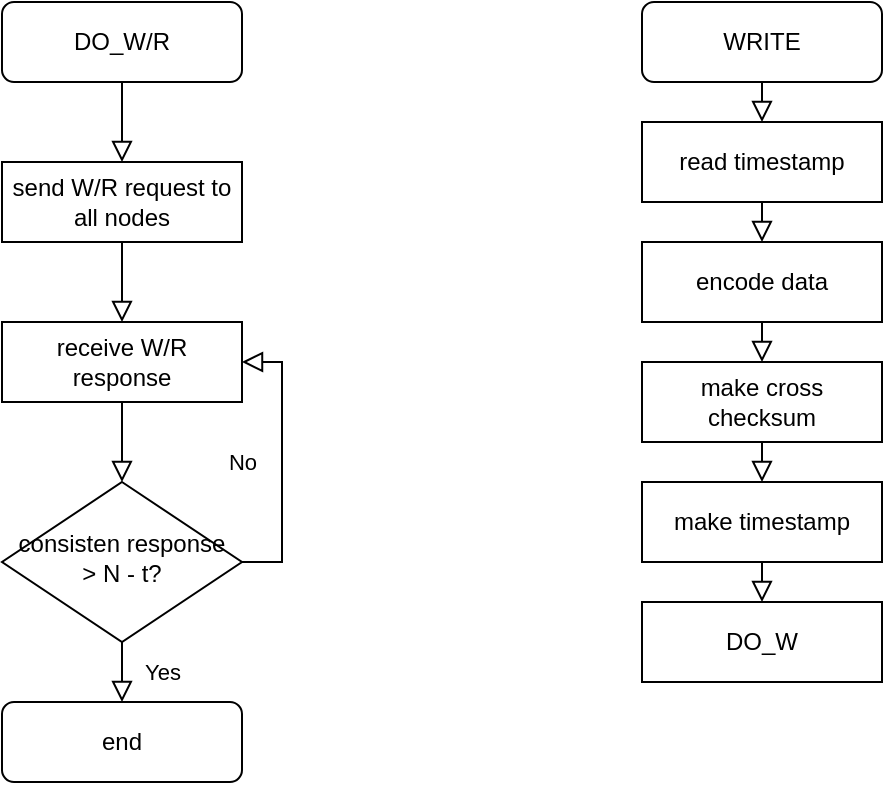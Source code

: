 <mxfile version="20.8.22" type="github">
  <diagram id="C5RBs43oDa-KdzZeNtuy" name="Page-1">
    <mxGraphModel dx="1075" dy="478" grid="1" gridSize="10" guides="1" tooltips="1" connect="1" arrows="1" fold="1" page="1" pageScale="1" pageWidth="827" pageHeight="1169" math="0" shadow="0">
      <root>
        <mxCell id="WIyWlLk6GJQsqaUBKTNV-0" />
        <mxCell id="WIyWlLk6GJQsqaUBKTNV-1" parent="WIyWlLk6GJQsqaUBKTNV-0" />
        <mxCell id="HMYBpx_lMows6OOjKKlU-0" value="" style="rounded=0;html=1;jettySize=auto;orthogonalLoop=1;fontSize=11;endArrow=block;endFill=0;endSize=8;strokeWidth=1;shadow=0;labelBackgroundColor=none;edgeStyle=orthogonalEdgeStyle;" edge="1" parent="WIyWlLk6GJQsqaUBKTNV-1" source="HMYBpx_lMows6OOjKKlU-1" target="HMYBpx_lMows6OOjKKlU-14">
          <mxGeometry relative="1" as="geometry">
            <mxPoint x="165" y="120" as="targetPoint" />
          </mxGeometry>
        </mxCell>
        <mxCell id="HMYBpx_lMows6OOjKKlU-1" value="DO_W/R" style="rounded=1;whiteSpace=wrap;html=1;fontSize=12;glass=0;strokeWidth=1;shadow=0;" vertex="1" parent="WIyWlLk6GJQsqaUBKTNV-1">
          <mxGeometry x="120" y="40" width="120" height="40" as="geometry" />
        </mxCell>
        <mxCell id="HMYBpx_lMows6OOjKKlU-4" value="" style="rounded=0;html=1;jettySize=auto;orthogonalLoop=1;fontSize=11;endArrow=block;endFill=0;endSize=8;strokeWidth=1;shadow=0;labelBackgroundColor=none;edgeStyle=orthogonalEdgeStyle;" edge="1" parent="WIyWlLk6GJQsqaUBKTNV-1" source="HMYBpx_lMows6OOjKKlU-7" target="HMYBpx_lMows6OOjKKlU-13">
          <mxGeometry y="20" relative="1" as="geometry">
            <mxPoint as="offset" />
            <mxPoint x="165" y="280" as="sourcePoint" />
            <mxPoint x="165" y="295" as="targetPoint" />
          </mxGeometry>
        </mxCell>
        <mxCell id="HMYBpx_lMows6OOjKKlU-6" value="end" style="rounded=1;whiteSpace=wrap;html=1;fontSize=12;glass=0;strokeWidth=1;shadow=0;" vertex="1" parent="WIyWlLk6GJQsqaUBKTNV-1">
          <mxGeometry x="120" y="390" width="120" height="40" as="geometry" />
        </mxCell>
        <mxCell id="HMYBpx_lMows6OOjKKlU-7" value="receive W/R response" style="rounded=0;whiteSpace=wrap;html=1;" vertex="1" parent="WIyWlLk6GJQsqaUBKTNV-1">
          <mxGeometry x="120" y="200" width="120" height="40" as="geometry" />
        </mxCell>
        <mxCell id="HMYBpx_lMows6OOjKKlU-14" value="send W/R request to all nodes" style="rounded=0;whiteSpace=wrap;html=1;" vertex="1" parent="WIyWlLk6GJQsqaUBKTNV-1">
          <mxGeometry x="120" y="120" width="120" height="40" as="geometry" />
        </mxCell>
        <mxCell id="HMYBpx_lMows6OOjKKlU-15" value="" style="rounded=0;html=1;jettySize=auto;orthogonalLoop=1;fontSize=11;endArrow=block;endFill=0;endSize=8;strokeWidth=1;shadow=0;labelBackgroundColor=none;edgeStyle=orthogonalEdgeStyle;entryX=0.5;entryY=0;entryDx=0;entryDy=0;" edge="1" parent="WIyWlLk6GJQsqaUBKTNV-1" source="HMYBpx_lMows6OOjKKlU-14" target="HMYBpx_lMows6OOjKKlU-7">
          <mxGeometry y="20" relative="1" as="geometry">
            <mxPoint as="offset" />
            <mxPoint x="175" y="260" as="sourcePoint" />
            <mxPoint x="190" y="200" as="targetPoint" />
          </mxGeometry>
        </mxCell>
        <mxCell id="HMYBpx_lMows6OOjKKlU-13" value="consisten response&lt;br&gt;&amp;gt; N - t?" style="rhombus;whiteSpace=wrap;html=1;shadow=0;fontFamily=Helvetica;fontSize=12;align=center;strokeWidth=1;spacing=6;spacingTop=-4;" vertex="1" parent="WIyWlLk6GJQsqaUBKTNV-1">
          <mxGeometry x="120" y="280" width="120" height="80" as="geometry" />
        </mxCell>
        <mxCell id="HMYBpx_lMows6OOjKKlU-18" value="Yes" style="rounded=0;html=1;jettySize=auto;orthogonalLoop=1;fontSize=11;endArrow=block;endFill=0;endSize=8;strokeWidth=1;shadow=0;labelBackgroundColor=none;edgeStyle=orthogonalEdgeStyle;exitX=0.5;exitY=1;exitDx=0;exitDy=0;entryX=0.5;entryY=0;entryDx=0;entryDy=0;" edge="1" parent="WIyWlLk6GJQsqaUBKTNV-1" source="HMYBpx_lMows6OOjKKlU-13" target="HMYBpx_lMows6OOjKKlU-6">
          <mxGeometry y="20" relative="1" as="geometry">
            <mxPoint as="offset" />
            <mxPoint x="250" y="350" as="sourcePoint" />
            <mxPoint x="250" y="390" as="targetPoint" />
          </mxGeometry>
        </mxCell>
        <mxCell id="HMYBpx_lMows6OOjKKlU-19" value="No" style="rounded=0;html=1;jettySize=auto;orthogonalLoop=1;fontSize=11;endArrow=block;endFill=0;endSize=8;strokeWidth=1;shadow=0;labelBackgroundColor=none;edgeStyle=orthogonalEdgeStyle;exitX=1;exitY=0.5;exitDx=0;exitDy=0;entryX=1;entryY=0.5;entryDx=0;entryDy=0;" edge="1" parent="WIyWlLk6GJQsqaUBKTNV-1" source="HMYBpx_lMows6OOjKKlU-13" target="HMYBpx_lMows6OOjKKlU-7">
          <mxGeometry y="20" relative="1" as="geometry">
            <mxPoint as="offset" />
            <mxPoint x="315" y="325" as="sourcePoint" />
            <mxPoint x="365" y="325" as="targetPoint" />
          </mxGeometry>
        </mxCell>
        <mxCell id="HMYBpx_lMows6OOjKKlU-20" value="WRITE" style="rounded=1;whiteSpace=wrap;html=1;fontSize=12;glass=0;strokeWidth=1;shadow=0;" vertex="1" parent="WIyWlLk6GJQsqaUBKTNV-1">
          <mxGeometry x="440" y="40" width="120" height="40" as="geometry" />
        </mxCell>
        <mxCell id="HMYBpx_lMows6OOjKKlU-22" value="read timestamp" style="rounded=0;whiteSpace=wrap;html=1;" vertex="1" parent="WIyWlLk6GJQsqaUBKTNV-1">
          <mxGeometry x="440" y="100" width="120" height="40" as="geometry" />
        </mxCell>
        <mxCell id="HMYBpx_lMows6OOjKKlU-23" value="encode data" style="rounded=0;whiteSpace=wrap;html=1;" vertex="1" parent="WIyWlLk6GJQsqaUBKTNV-1">
          <mxGeometry x="440" y="160" width="120" height="40" as="geometry" />
        </mxCell>
        <mxCell id="HMYBpx_lMows6OOjKKlU-25" value="make cross checksum" style="rounded=0;whiteSpace=wrap;html=1;" vertex="1" parent="WIyWlLk6GJQsqaUBKTNV-1">
          <mxGeometry x="440" y="220" width="120" height="40" as="geometry" />
        </mxCell>
        <mxCell id="HMYBpx_lMows6OOjKKlU-26" value="make timestamp" style="rounded=0;whiteSpace=wrap;html=1;" vertex="1" parent="WIyWlLk6GJQsqaUBKTNV-1">
          <mxGeometry x="440" y="280" width="120" height="40" as="geometry" />
        </mxCell>
        <mxCell id="HMYBpx_lMows6OOjKKlU-27" value="DO_W" style="rounded=0;whiteSpace=wrap;html=1;" vertex="1" parent="WIyWlLk6GJQsqaUBKTNV-1">
          <mxGeometry x="440" y="340" width="120" height="40" as="geometry" />
        </mxCell>
        <mxCell id="HMYBpx_lMows6OOjKKlU-28" value="" style="rounded=0;html=1;jettySize=auto;orthogonalLoop=1;fontSize=11;endArrow=block;endFill=0;endSize=8;strokeWidth=1;shadow=0;labelBackgroundColor=none;edgeStyle=orthogonalEdgeStyle;exitX=0.5;exitY=1;exitDx=0;exitDy=0;entryX=0.5;entryY=0;entryDx=0;entryDy=0;" edge="1" parent="WIyWlLk6GJQsqaUBKTNV-1" source="HMYBpx_lMows6OOjKKlU-20" target="HMYBpx_lMows6OOjKKlU-22">
          <mxGeometry relative="1" as="geometry">
            <mxPoint x="190" y="90" as="sourcePoint" />
            <mxPoint x="190" y="130" as="targetPoint" />
          </mxGeometry>
        </mxCell>
        <mxCell id="HMYBpx_lMows6OOjKKlU-30" value="" style="rounded=0;html=1;jettySize=auto;orthogonalLoop=1;fontSize=11;endArrow=block;endFill=0;endSize=8;strokeWidth=1;shadow=0;labelBackgroundColor=none;edgeStyle=orthogonalEdgeStyle;exitX=0.5;exitY=1;exitDx=0;exitDy=0;entryX=0.5;entryY=0;entryDx=0;entryDy=0;" edge="1" parent="WIyWlLk6GJQsqaUBKTNV-1" source="HMYBpx_lMows6OOjKKlU-23" target="HMYBpx_lMows6OOjKKlU-25">
          <mxGeometry relative="1" as="geometry">
            <mxPoint x="520" y="100" as="sourcePoint" />
            <mxPoint x="520" y="140" as="targetPoint" />
          </mxGeometry>
        </mxCell>
        <mxCell id="HMYBpx_lMows6OOjKKlU-33" value="" style="rounded=0;html=1;jettySize=auto;orthogonalLoop=1;fontSize=11;endArrow=block;endFill=0;endSize=8;strokeWidth=1;shadow=0;labelBackgroundColor=none;edgeStyle=orthogonalEdgeStyle;exitX=0.5;exitY=1;exitDx=0;exitDy=0;entryX=0.5;entryY=0;entryDx=0;entryDy=0;" edge="1" parent="WIyWlLk6GJQsqaUBKTNV-1" source="HMYBpx_lMows6OOjKKlU-26" target="HMYBpx_lMows6OOjKKlU-27">
          <mxGeometry relative="1" as="geometry">
            <mxPoint x="520" y="260" as="sourcePoint" />
            <mxPoint x="520" y="300" as="targetPoint" />
          </mxGeometry>
        </mxCell>
        <mxCell id="HMYBpx_lMows6OOjKKlU-34" value="" style="rounded=0;html=1;jettySize=auto;orthogonalLoop=1;fontSize=11;endArrow=block;endFill=0;endSize=8;strokeWidth=1;shadow=0;labelBackgroundColor=none;edgeStyle=orthogonalEdgeStyle;exitX=0.5;exitY=1;exitDx=0;exitDy=0;entryX=0.5;entryY=0;entryDx=0;entryDy=0;" edge="1" parent="WIyWlLk6GJQsqaUBKTNV-1" source="HMYBpx_lMows6OOjKKlU-22" target="HMYBpx_lMows6OOjKKlU-23">
          <mxGeometry relative="1" as="geometry">
            <mxPoint x="510" y="210" as="sourcePoint" />
            <mxPoint x="510" y="230" as="targetPoint" />
          </mxGeometry>
        </mxCell>
        <mxCell id="HMYBpx_lMows6OOjKKlU-35" value="" style="rounded=0;html=1;jettySize=auto;orthogonalLoop=1;fontSize=11;endArrow=block;endFill=0;endSize=8;strokeWidth=1;shadow=0;labelBackgroundColor=none;edgeStyle=orthogonalEdgeStyle;exitX=0.5;exitY=1;exitDx=0;exitDy=0;entryX=0.5;entryY=0;entryDx=0;entryDy=0;" edge="1" parent="WIyWlLk6GJQsqaUBKTNV-1" source="HMYBpx_lMows6OOjKKlU-25" target="HMYBpx_lMows6OOjKKlU-26">
          <mxGeometry relative="1" as="geometry">
            <mxPoint x="520" y="220" as="sourcePoint" />
            <mxPoint x="520" y="240" as="targetPoint" />
          </mxGeometry>
        </mxCell>
      </root>
    </mxGraphModel>
  </diagram>
</mxfile>
